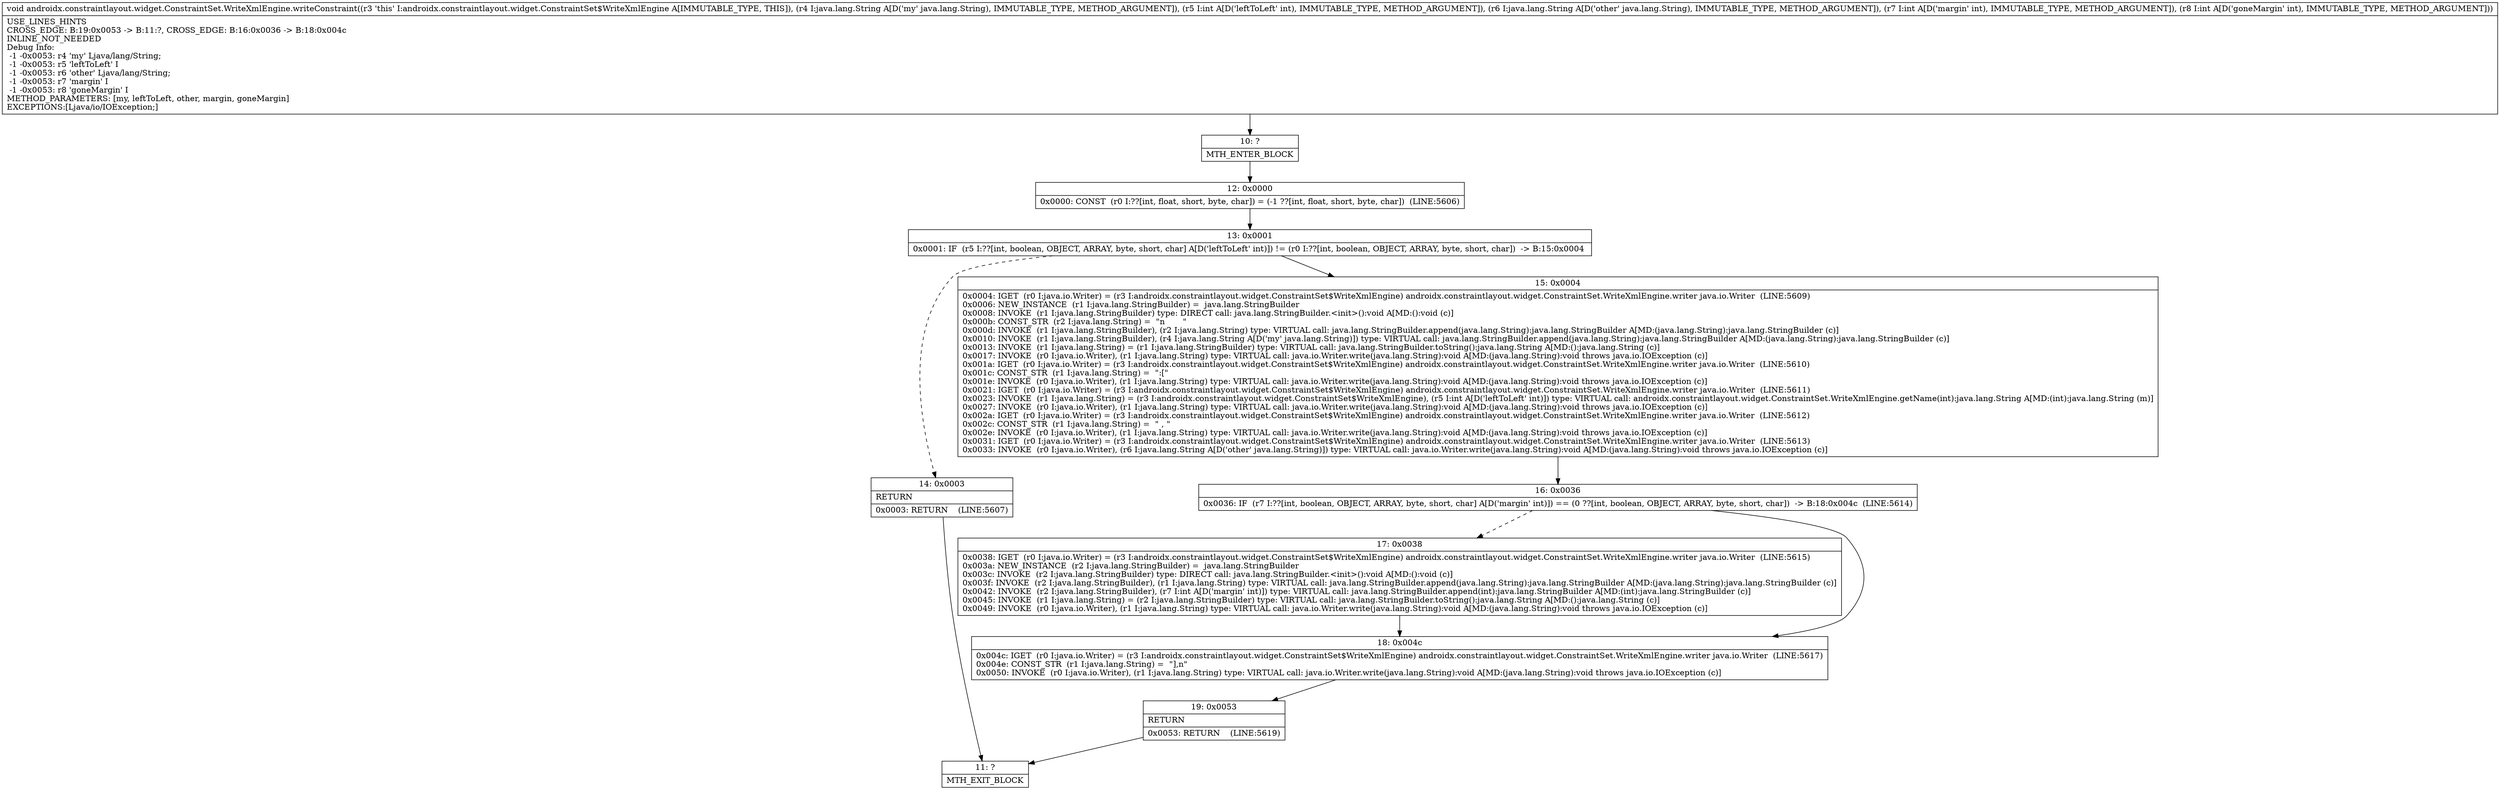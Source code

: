 digraph "CFG forandroidx.constraintlayout.widget.ConstraintSet.WriteXmlEngine.writeConstraint(Ljava\/lang\/String;ILjava\/lang\/String;II)V" {
Node_10 [shape=record,label="{10\:\ ?|MTH_ENTER_BLOCK\l}"];
Node_12 [shape=record,label="{12\:\ 0x0000|0x0000: CONST  (r0 I:??[int, float, short, byte, char]) = (\-1 ??[int, float, short, byte, char])  (LINE:5606)\l}"];
Node_13 [shape=record,label="{13\:\ 0x0001|0x0001: IF  (r5 I:??[int, boolean, OBJECT, ARRAY, byte, short, char] A[D('leftToLeft' int)]) != (r0 I:??[int, boolean, OBJECT, ARRAY, byte, short, char])  \-\> B:15:0x0004 \l}"];
Node_14 [shape=record,label="{14\:\ 0x0003|RETURN\l|0x0003: RETURN    (LINE:5607)\l}"];
Node_11 [shape=record,label="{11\:\ ?|MTH_EXIT_BLOCK\l}"];
Node_15 [shape=record,label="{15\:\ 0x0004|0x0004: IGET  (r0 I:java.io.Writer) = (r3 I:androidx.constraintlayout.widget.ConstraintSet$WriteXmlEngine) androidx.constraintlayout.widget.ConstraintSet.WriteXmlEngine.writer java.io.Writer  (LINE:5609)\l0x0006: NEW_INSTANCE  (r1 I:java.lang.StringBuilder) =  java.lang.StringBuilder \l0x0008: INVOKE  (r1 I:java.lang.StringBuilder) type: DIRECT call: java.lang.StringBuilder.\<init\>():void A[MD:():void (c)]\l0x000b: CONST_STR  (r2 I:java.lang.String) =  \"n       \" \l0x000d: INVOKE  (r1 I:java.lang.StringBuilder), (r2 I:java.lang.String) type: VIRTUAL call: java.lang.StringBuilder.append(java.lang.String):java.lang.StringBuilder A[MD:(java.lang.String):java.lang.StringBuilder (c)]\l0x0010: INVOKE  (r1 I:java.lang.StringBuilder), (r4 I:java.lang.String A[D('my' java.lang.String)]) type: VIRTUAL call: java.lang.StringBuilder.append(java.lang.String):java.lang.StringBuilder A[MD:(java.lang.String):java.lang.StringBuilder (c)]\l0x0013: INVOKE  (r1 I:java.lang.String) = (r1 I:java.lang.StringBuilder) type: VIRTUAL call: java.lang.StringBuilder.toString():java.lang.String A[MD:():java.lang.String (c)]\l0x0017: INVOKE  (r0 I:java.io.Writer), (r1 I:java.lang.String) type: VIRTUAL call: java.io.Writer.write(java.lang.String):void A[MD:(java.lang.String):void throws java.io.IOException (c)]\l0x001a: IGET  (r0 I:java.io.Writer) = (r3 I:androidx.constraintlayout.widget.ConstraintSet$WriteXmlEngine) androidx.constraintlayout.widget.ConstraintSet.WriteXmlEngine.writer java.io.Writer  (LINE:5610)\l0x001c: CONST_STR  (r1 I:java.lang.String) =  \":[\" \l0x001e: INVOKE  (r0 I:java.io.Writer), (r1 I:java.lang.String) type: VIRTUAL call: java.io.Writer.write(java.lang.String):void A[MD:(java.lang.String):void throws java.io.IOException (c)]\l0x0021: IGET  (r0 I:java.io.Writer) = (r3 I:androidx.constraintlayout.widget.ConstraintSet$WriteXmlEngine) androidx.constraintlayout.widget.ConstraintSet.WriteXmlEngine.writer java.io.Writer  (LINE:5611)\l0x0023: INVOKE  (r1 I:java.lang.String) = (r3 I:androidx.constraintlayout.widget.ConstraintSet$WriteXmlEngine), (r5 I:int A[D('leftToLeft' int)]) type: VIRTUAL call: androidx.constraintlayout.widget.ConstraintSet.WriteXmlEngine.getName(int):java.lang.String A[MD:(int):java.lang.String (m)]\l0x0027: INVOKE  (r0 I:java.io.Writer), (r1 I:java.lang.String) type: VIRTUAL call: java.io.Writer.write(java.lang.String):void A[MD:(java.lang.String):void throws java.io.IOException (c)]\l0x002a: IGET  (r0 I:java.io.Writer) = (r3 I:androidx.constraintlayout.widget.ConstraintSet$WriteXmlEngine) androidx.constraintlayout.widget.ConstraintSet.WriteXmlEngine.writer java.io.Writer  (LINE:5612)\l0x002c: CONST_STR  (r1 I:java.lang.String) =  \" , \" \l0x002e: INVOKE  (r0 I:java.io.Writer), (r1 I:java.lang.String) type: VIRTUAL call: java.io.Writer.write(java.lang.String):void A[MD:(java.lang.String):void throws java.io.IOException (c)]\l0x0031: IGET  (r0 I:java.io.Writer) = (r3 I:androidx.constraintlayout.widget.ConstraintSet$WriteXmlEngine) androidx.constraintlayout.widget.ConstraintSet.WriteXmlEngine.writer java.io.Writer  (LINE:5613)\l0x0033: INVOKE  (r0 I:java.io.Writer), (r6 I:java.lang.String A[D('other' java.lang.String)]) type: VIRTUAL call: java.io.Writer.write(java.lang.String):void A[MD:(java.lang.String):void throws java.io.IOException (c)]\l}"];
Node_16 [shape=record,label="{16\:\ 0x0036|0x0036: IF  (r7 I:??[int, boolean, OBJECT, ARRAY, byte, short, char] A[D('margin' int)]) == (0 ??[int, boolean, OBJECT, ARRAY, byte, short, char])  \-\> B:18:0x004c  (LINE:5614)\l}"];
Node_17 [shape=record,label="{17\:\ 0x0038|0x0038: IGET  (r0 I:java.io.Writer) = (r3 I:androidx.constraintlayout.widget.ConstraintSet$WriteXmlEngine) androidx.constraintlayout.widget.ConstraintSet.WriteXmlEngine.writer java.io.Writer  (LINE:5615)\l0x003a: NEW_INSTANCE  (r2 I:java.lang.StringBuilder) =  java.lang.StringBuilder \l0x003c: INVOKE  (r2 I:java.lang.StringBuilder) type: DIRECT call: java.lang.StringBuilder.\<init\>():void A[MD:():void (c)]\l0x003f: INVOKE  (r2 I:java.lang.StringBuilder), (r1 I:java.lang.String) type: VIRTUAL call: java.lang.StringBuilder.append(java.lang.String):java.lang.StringBuilder A[MD:(java.lang.String):java.lang.StringBuilder (c)]\l0x0042: INVOKE  (r2 I:java.lang.StringBuilder), (r7 I:int A[D('margin' int)]) type: VIRTUAL call: java.lang.StringBuilder.append(int):java.lang.StringBuilder A[MD:(int):java.lang.StringBuilder (c)]\l0x0045: INVOKE  (r1 I:java.lang.String) = (r2 I:java.lang.StringBuilder) type: VIRTUAL call: java.lang.StringBuilder.toString():java.lang.String A[MD:():java.lang.String (c)]\l0x0049: INVOKE  (r0 I:java.io.Writer), (r1 I:java.lang.String) type: VIRTUAL call: java.io.Writer.write(java.lang.String):void A[MD:(java.lang.String):void throws java.io.IOException (c)]\l}"];
Node_18 [shape=record,label="{18\:\ 0x004c|0x004c: IGET  (r0 I:java.io.Writer) = (r3 I:androidx.constraintlayout.widget.ConstraintSet$WriteXmlEngine) androidx.constraintlayout.widget.ConstraintSet.WriteXmlEngine.writer java.io.Writer  (LINE:5617)\l0x004e: CONST_STR  (r1 I:java.lang.String) =  \"],n\" \l0x0050: INVOKE  (r0 I:java.io.Writer), (r1 I:java.lang.String) type: VIRTUAL call: java.io.Writer.write(java.lang.String):void A[MD:(java.lang.String):void throws java.io.IOException (c)]\l}"];
Node_19 [shape=record,label="{19\:\ 0x0053|RETURN\l|0x0053: RETURN    (LINE:5619)\l}"];
MethodNode[shape=record,label="{void androidx.constraintlayout.widget.ConstraintSet.WriteXmlEngine.writeConstraint((r3 'this' I:androidx.constraintlayout.widget.ConstraintSet$WriteXmlEngine A[IMMUTABLE_TYPE, THIS]), (r4 I:java.lang.String A[D('my' java.lang.String), IMMUTABLE_TYPE, METHOD_ARGUMENT]), (r5 I:int A[D('leftToLeft' int), IMMUTABLE_TYPE, METHOD_ARGUMENT]), (r6 I:java.lang.String A[D('other' java.lang.String), IMMUTABLE_TYPE, METHOD_ARGUMENT]), (r7 I:int A[D('margin' int), IMMUTABLE_TYPE, METHOD_ARGUMENT]), (r8 I:int A[D('goneMargin' int), IMMUTABLE_TYPE, METHOD_ARGUMENT]))  | USE_LINES_HINTS\lCROSS_EDGE: B:19:0x0053 \-\> B:11:?, CROSS_EDGE: B:16:0x0036 \-\> B:18:0x004c\lINLINE_NOT_NEEDED\lDebug Info:\l  \-1 \-0x0053: r4 'my' Ljava\/lang\/String;\l  \-1 \-0x0053: r5 'leftToLeft' I\l  \-1 \-0x0053: r6 'other' Ljava\/lang\/String;\l  \-1 \-0x0053: r7 'margin' I\l  \-1 \-0x0053: r8 'goneMargin' I\lMETHOD_PARAMETERS: [my, leftToLeft, other, margin, goneMargin]\lEXCEPTIONS:[Ljava\/io\/IOException;]\l}"];
MethodNode -> Node_10;Node_10 -> Node_12;
Node_12 -> Node_13;
Node_13 -> Node_14[style=dashed];
Node_13 -> Node_15;
Node_14 -> Node_11;
Node_15 -> Node_16;
Node_16 -> Node_17[style=dashed];
Node_16 -> Node_18;
Node_17 -> Node_18;
Node_18 -> Node_19;
Node_19 -> Node_11;
}

